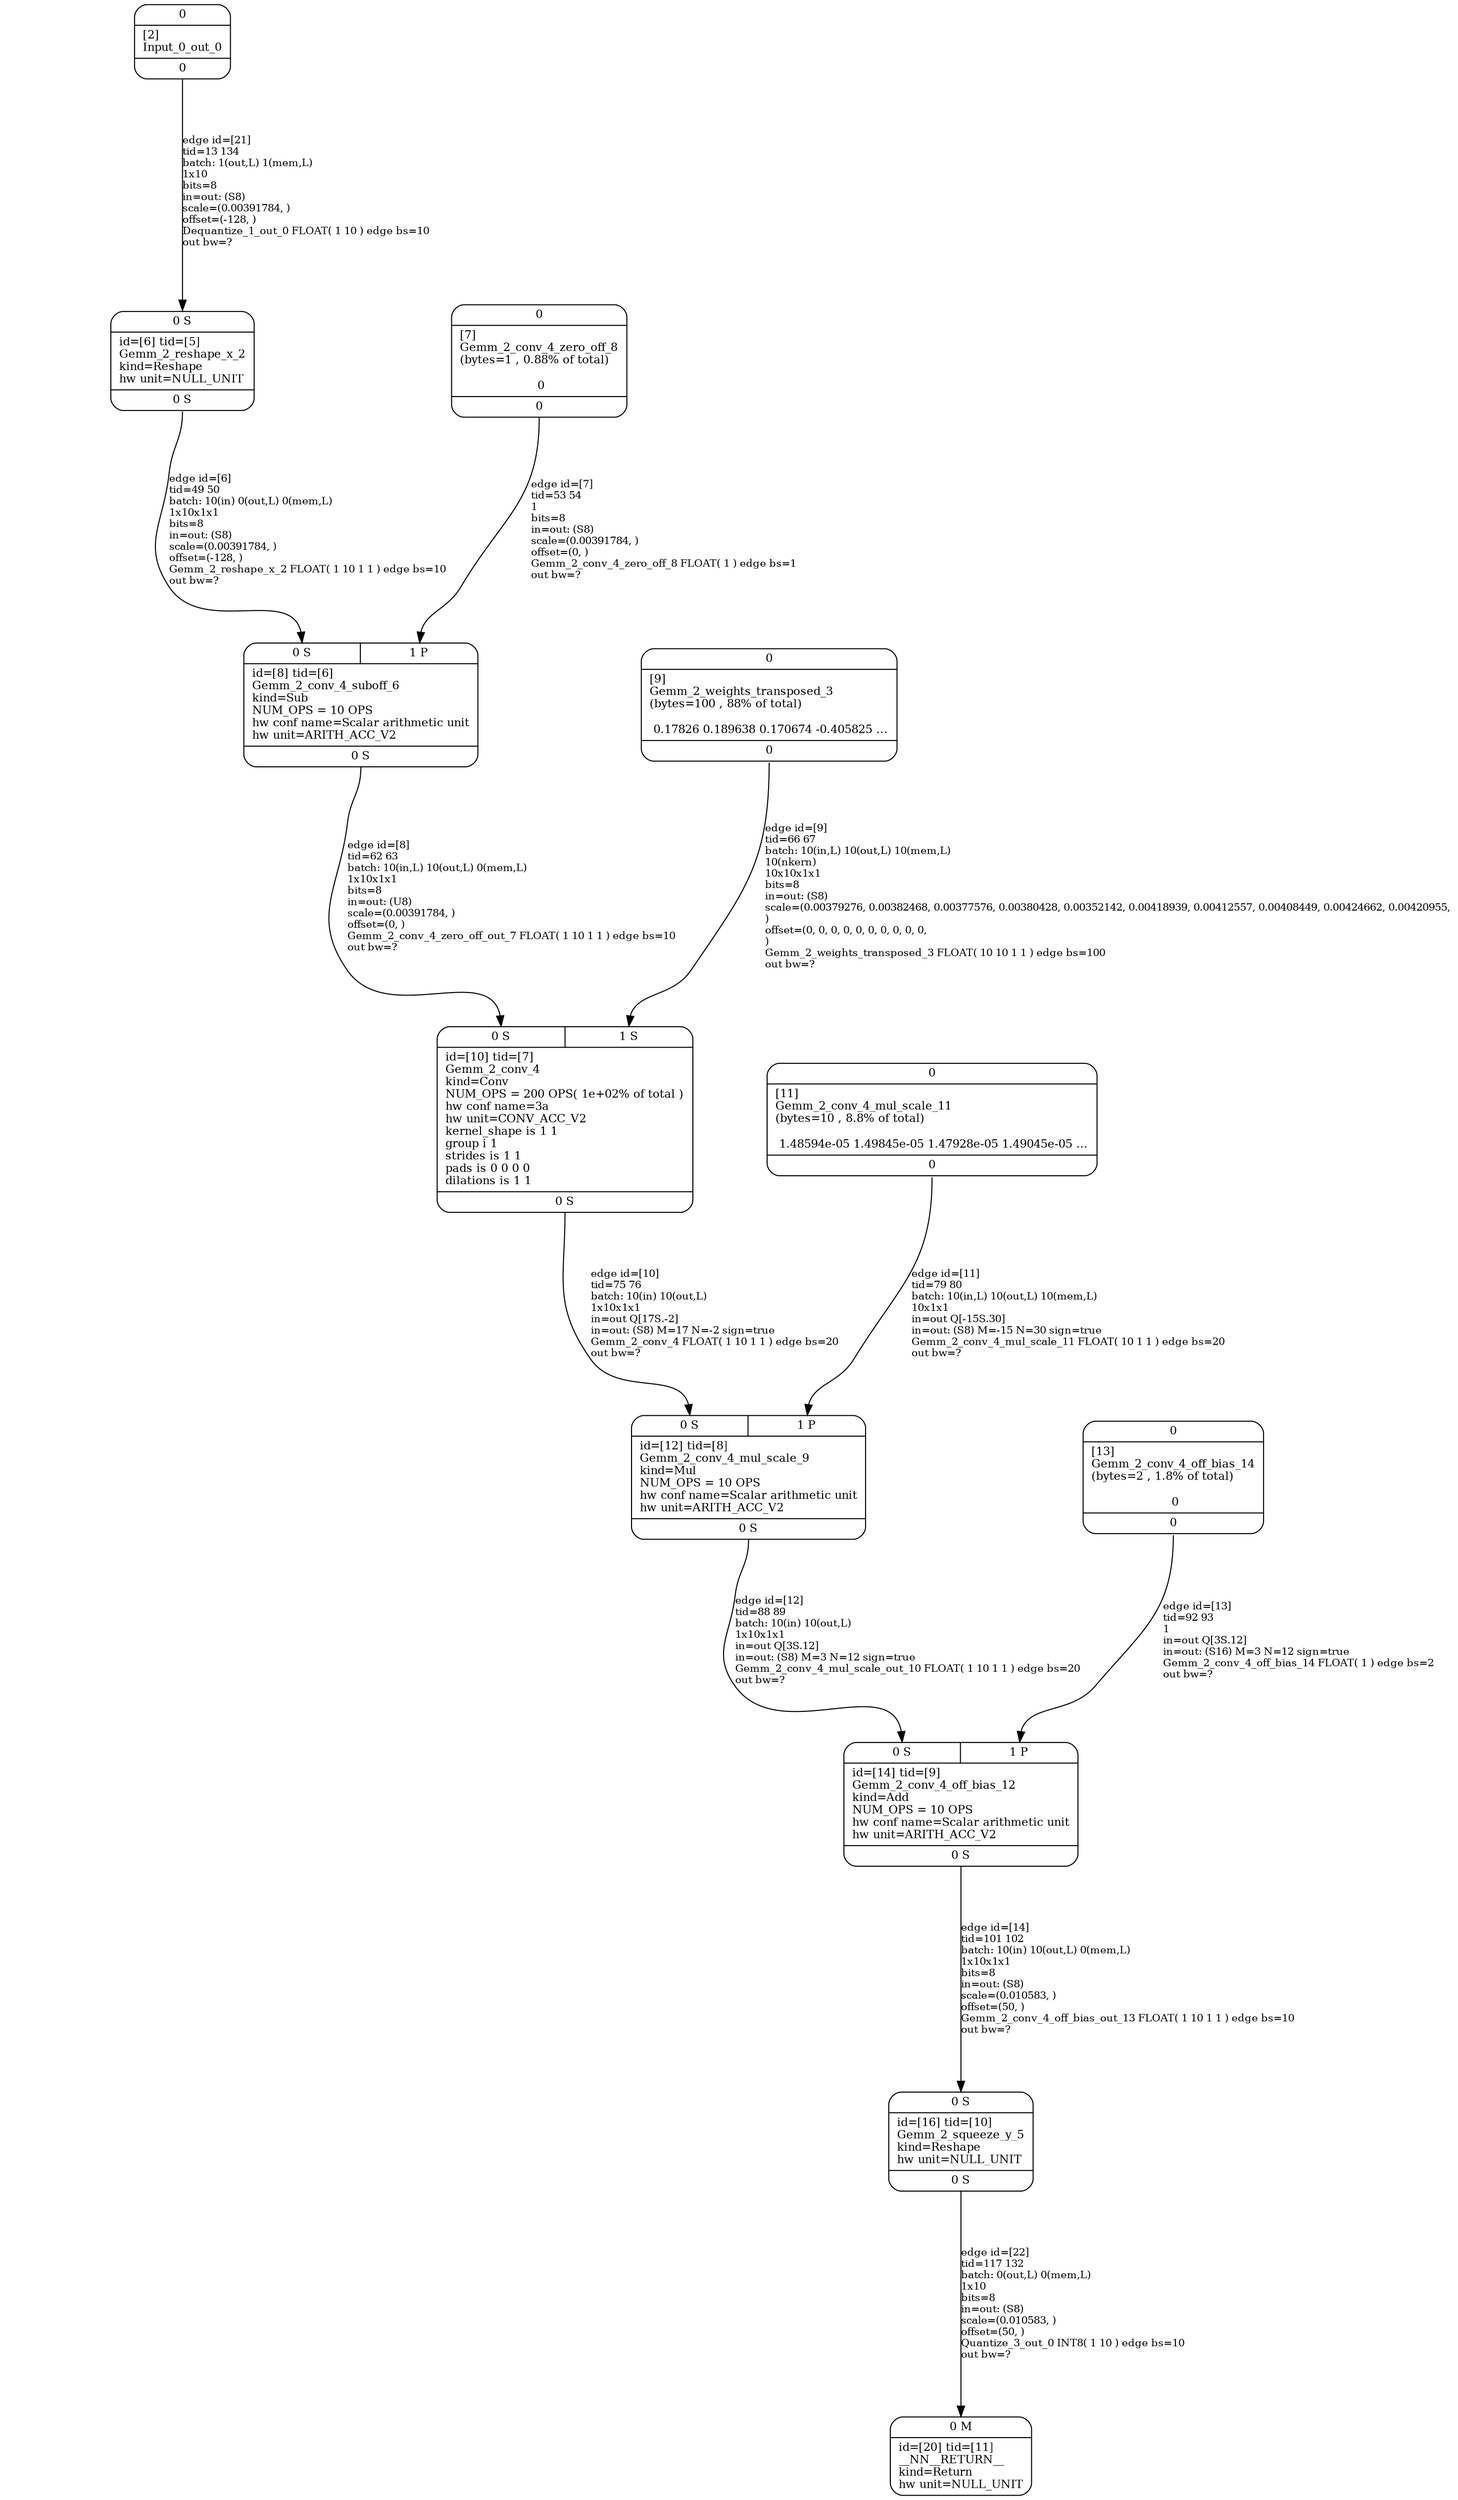 digraph G {
graph [ fontsize=11 ];
node [ fontsize=11 ];
edge [ fontsize=10 ];
rankdir=BU
ranksep=1.5
nodesep=1
splines=spline
compound=true
Graphinfo [ label="" shape=plaintext, style=rounded, color=black, fontname="Arial-Bold" ];
Gemm_2_conv_4_off_bias_14 [ label="{ { <i0> 0} |  [13]\lGemm_2_conv_4_off_bias_14\l(bytes=2 , 1.8% of total)\l\l 0 | { <o0> 0} }", shape=record, color=black, style=rounded  ] ;
Input_0_out_0 [ label="{ { <i0> 0} |  [2]\lInput_0_out_0 | { <o0> 0} }", shape=record, color=black, style=rounded  ] ;
Gemm_2_weights_transposed_3 [ label="{ { <i0> 0} |  [9]\lGemm_2_weights_transposed_3\l(bytes=100 , 88% of total)\l\l 0.17826 0.189638 0.170674 -0.405825 ... | { <o0> 0} }", shape=record, color=black, style=rounded  ] ;
Gemm_2_conv_4_mul_scale_11 [ label="{ { <i0> 0} |  [11]\lGemm_2_conv_4_mul_scale_11\l(bytes=10 , 8.8% of total)\l\l 1.48594e-05 1.49845e-05 1.47928e-05 1.49045e-05 ... | { <o0> 0} }", shape=record, color=black, style=rounded  ] ;
Gemm_2_conv_4_zero_off_8 [ label="{ { <i0> 0} |  [7]\lGemm_2_conv_4_zero_off_8\l(bytes=1 , 0.88% of total)\l\l 0 | { <o0> 0} }", shape=record, color=black, style=rounded  ] ;
Gemm_2_reshape_x_2 [ label="{ { < i0>  0 S } | id=[6] tid=[5]\lGemm_2_reshape_x_2\lkind=Reshape\lhw unit=NULL_UNIT\l | { < o0>  0 S } }", shape=record, color=black, style=rounded  ] ;
Gemm_2_conv_4_suboff_6 [ label="{ { < i0>  0 S  | < i1>  1 P } | id=[8] tid=[6]\lGemm_2_conv_4_suboff_6\lkind=Sub\lNUM_OPS = 10 OPS\lhw conf name=Scalar arithmetic unit\lhw unit=ARITH_ACC_V2\l | { < o0>  0 S } }", shape=record, color=black, style=rounded  ] ;
Gemm_2_conv_4 [ label="{ { < i0>  0 S  | < i1>  1 S } | id=[10] tid=[7]\lGemm_2_conv_4\lkind=Conv\lNUM_OPS = 200 OPS( 1e+02% of total )\lhw conf name=3a\lhw unit=CONV_ACC_V2\lkernel_shape is 1 1\lgroup i 1\lstrides is 1 1\lpads is 0 0 0 0\ldilations is 1 1\l | { < o0>  0 S } }", shape=record, color=black, style=rounded  ] ;
Gemm_2_conv_4_mul_scale_9 [ label="{ { < i0>  0 S  | < i1>  1 P } | id=[12] tid=[8]\lGemm_2_conv_4_mul_scale_9\lkind=Mul\lNUM_OPS = 10 OPS\lhw conf name=Scalar arithmetic unit\lhw unit=ARITH_ACC_V2\l | { < o0>  0 S } }", shape=record, color=black, style=rounded  ] ;
Gemm_2_conv_4_off_bias_12 [ label="{ { < i0>  0 S  | < i1>  1 P } | id=[14] tid=[9]\lGemm_2_conv_4_off_bias_12\lkind=Add\lNUM_OPS = 10 OPS\lhw conf name=Scalar arithmetic unit\lhw unit=ARITH_ACC_V2\l | { < o0>  0 S } }", shape=record, color=black, style=rounded  ] ;
Gemm_2_squeeze_y_5 [ label="{ { < i0>  0 S } | id=[16] tid=[10]\lGemm_2_squeeze_y_5\lkind=Reshape\lhw unit=NULL_UNIT\l | { < o0>  0 S } }", shape=record, color=black, style=rounded  ] ;
__NN__RETURN__ [ label="{ { < i0>  0 M } | id=[20] tid=[11]\l__NN__RETURN__\lkind=Return\lhw unit=NULL_UNIT\l}", shape=record, color=black, style=rounded  ] ;
Gemm_2_reshape_x_2:o0:s->Gemm_2_conv_4_suboff_6:i0:n [ label="edge id=[6]\ltid=49 50\lbatch: 10(in) 0(out,L) 0(mem,L) \l1x10x1x1\lbits=8\lin=out: (S8)\lscale=(0.00391784, )\loffset=(-128, )\lGemm_2_reshape_x_2 FLOAT( 1 10 1 1 ) edge bs=10\lout bw=?\l" ]; 
Gemm_2_conv_4_zero_off_8:o0:s->Gemm_2_conv_4_suboff_6:i1:n [ label="edge id=[7]\ltid=53 54\l1\lbits=8\lin=out: (S8)\lscale=(0.00391784, )\loffset=(0, )\lGemm_2_conv_4_zero_off_8 FLOAT( 1 ) edge bs=1\lout bw=?\l" ]; 
Gemm_2_conv_4_suboff_6:o0:s->Gemm_2_conv_4:i0:n [ label="edge id=[8]\ltid=62 63\lbatch: 10(in,L) 10(out,L) 0(mem,L) \l1x10x1x1\lbits=8\lin=out: (U8)\lscale=(0.00391784, )\loffset=(0, )\lGemm_2_conv_4_zero_off_out_7 FLOAT( 1 10 1 1 ) edge bs=10\lout bw=?\l" ]; 
Gemm_2_weights_transposed_3:o0:s->Gemm_2_conv_4:i1:n [ label="edge id=[9]\ltid=66 67\lbatch: 10(in,L) 10(out,L) 10(mem,L) \l10(nkern) \l10x10x1x1\lbits=8\lin=out: (S8)\lscale=(0.00379276, 0.00382468, 0.00377576, 0.00380428, 0.00352142, 0.00418939, 0.00412557, 0.00408449, 0.00424662, 0.00420955, \l)\loffset=(0, 0, 0, 0, 0, 0, 0, 0, 0, 0, \l)\lGemm_2_weights_transposed_3 FLOAT( 10 10 1 1 ) edge bs=100\lout bw=?\l" ]; 
Gemm_2_conv_4:o0:s->Gemm_2_conv_4_mul_scale_9:i0:n [ label="edge id=[10]\ltid=75 76\lbatch: 10(in) 10(out,L) \l1x10x1x1\lin=out Q[17S.-2]\lin=out: (S8) M=17 N=-2 sign=true\lGemm_2_conv_4 FLOAT( 1 10 1 1 ) edge bs=20\lout bw=?\l" ]; 
Gemm_2_conv_4_mul_scale_11:o0:s->Gemm_2_conv_4_mul_scale_9:i1:n [ label="edge id=[11]\ltid=79 80\lbatch: 10(in,L) 10(out,L) 10(mem,L) \l10x1x1\lin=out Q[-15S.30]\lin=out: (S8) M=-15 N=30 sign=true\lGemm_2_conv_4_mul_scale_11 FLOAT( 10 1 1 ) edge bs=20\lout bw=?\l" ]; 
Gemm_2_conv_4_mul_scale_9:o0:s->Gemm_2_conv_4_off_bias_12:i0:n [ label="edge id=[12]\ltid=88 89\lbatch: 10(in) 10(out,L) \l1x10x1x1\lin=out Q[3S.12]\lin=out: (S8) M=3 N=12 sign=true\lGemm_2_conv_4_mul_scale_out_10 FLOAT( 1 10 1 1 ) edge bs=20\lout bw=?\l" ]; 
Gemm_2_conv_4_off_bias_14:o0:s->Gemm_2_conv_4_off_bias_12:i1:n [ label="edge id=[13]\ltid=92 93\l1\lin=out Q[3S.12]\lin=out: (S16) M=3 N=12 sign=true\lGemm_2_conv_4_off_bias_14 FLOAT( 1 ) edge bs=2\lout bw=?\l" ]; 
Gemm_2_conv_4_off_bias_12:o0:s->Gemm_2_squeeze_y_5:i0:n [ label="edge id=[14]\ltid=101 102\lbatch: 10(in) 10(out,L) 0(mem,L) \l1x10x1x1\lbits=8\lin=out: (S8)\lscale=(0.010583, )\loffset=(50, )\lGemm_2_conv_4_off_bias_out_13 FLOAT( 1 10 1 1 ) edge bs=10\lout bw=?\l" ]; 
Input_0_out_0:o0:s->Gemm_2_reshape_x_2:i0:n [ label="edge id=[21]\ltid=13 134\lbatch: 1(out,L) 1(mem,L) \l1x10\lbits=8\lin=out: (S8)\lscale=(0.00391784, )\loffset=(-128, )\lDequantize_1_out_0 FLOAT( 1 10 ) edge bs=10\lout bw=?\l" ]; 
Gemm_2_squeeze_y_5:o0:s->__NN__RETURN__:i0:n [ label="edge id=[22]\ltid=117 132\lbatch: 0(out,L) 0(mem,L) \l1x10\lbits=8\lin=out: (S8)\lscale=(0.010583, )\loffset=(50, )\lQuantize_3_out_0 INT8( 1 10 ) edge bs=10\lout bw=?\l" ]; 
}
